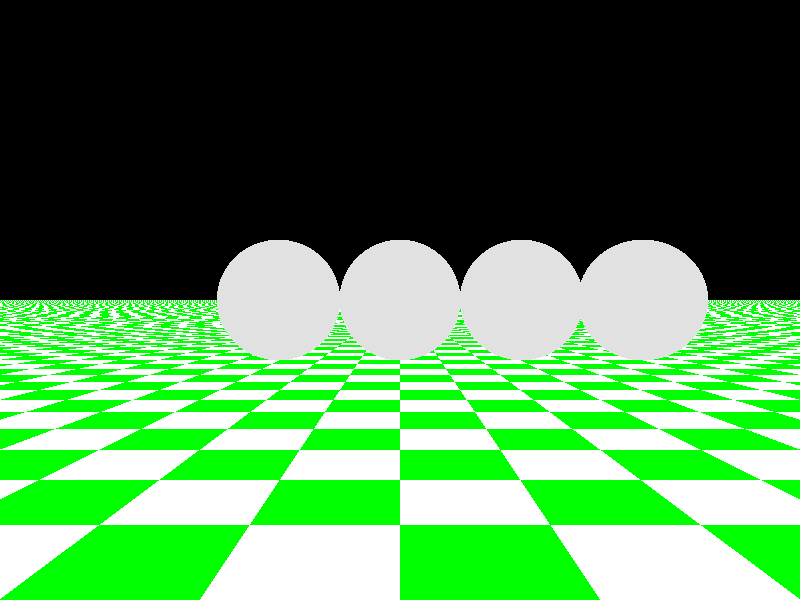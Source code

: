 #include "colors.inc"

/**
    Test a view finishes

     - Ambient is used to simulate the light that is scattered around the scene that does not come directly from a light source.
     - Diffuse determines how much of the light that is seen comes directly from a light source
 */
plane {
    y, -1.5
    pigment {checker Green, White}
}

sphere {
    <0,0,-2>, 1
    pigment { Gray75 }
    finish {
        ambient 0 // no light is scattered, portions in the shadow appear black 
        diffuse 1 // all light from the source is reflected to the camera
    }
}

sphere {
    <0,0,0>, 1
    pigment { Gray75 }
    finish {
        // default povray settings
        ambient .2 
        diffuse .6
    }
}

sphere {
    <0,0,2>, 1
    pigment { Gray75 }
    finish {        
        ambient .3 // default ambient setting
        diffuse .1 // almost no light from the source is reflected to the camera 
    }
}

sphere {
    <0,0,4>, 1
    pigment { Gray75 }
    finish {
        ambient .5 // shadowed portions appear very bright
        diffuse 1 // all light from the source is reflected to the camera
    }
}

camera {
    location <10, 0, 0> * 1
    look_at <0, 0, 0> * 0.3
}

light_source { <10, 10, 0> * 3 color rgb<1, 1, 1> }